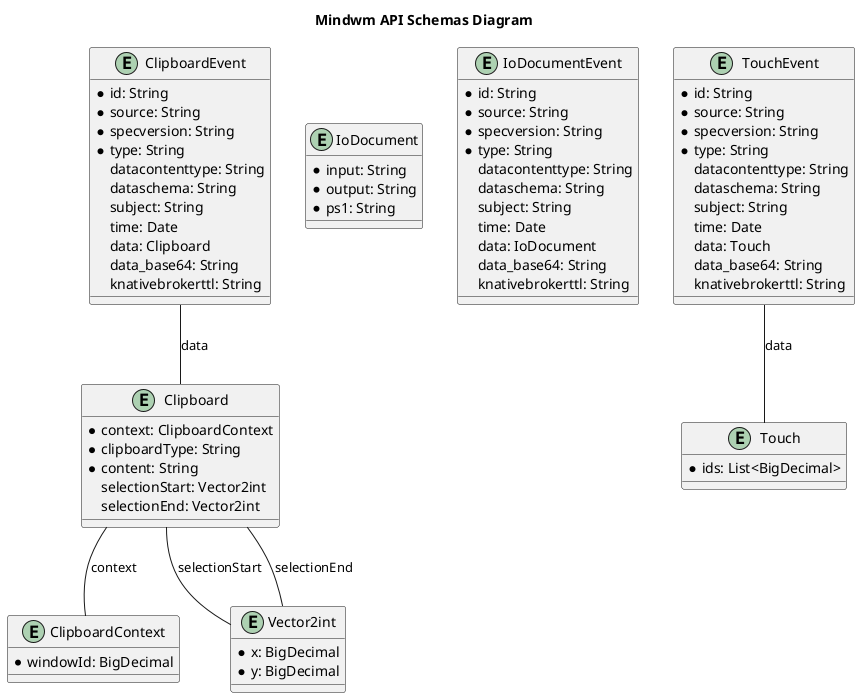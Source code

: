 @startuml

title Mindwm API Schemas Diagram

entity Clipboard {
    * context: ClipboardContext
    * clipboardType: String
    * content: String
    selectionStart: Vector2int
    selectionEnd: Vector2int
}

entity ClipboardContext {
    * windowId: BigDecimal
}

entity ClipboardEvent {
    * id: String
    * source: String
    * specversion: String
    * type: String
    datacontenttype: String
    dataschema: String
    subject: String
    time: Date
    data: Clipboard
    data_base64: String
    knativebrokerttl: String
}

entity IoDocument {
    * input: String
    * output: String
    * ps1: String
}

entity IoDocumentEvent {
    * id: String
    * source: String
    * specversion: String
    * type: String
    datacontenttype: String
    dataschema: String
    subject: String
    time: Date
    data: IoDocument
    data_base64: String
    knativebrokerttl: String
}

entity Touch {
    * ids: List<BigDecimal>
}

entity TouchEvent {
    * id: String
    * source: String
    * specversion: String
    * type: String
    datacontenttype: String
    dataschema: String
    subject: String
    time: Date
    data: Touch
    data_base64: String
    knativebrokerttl: String
}

entity Vector2int {
    * x: BigDecimal
    * y: BigDecimal
}


ClipboardEvent -- Clipboard : data
TouchEvent -- Touch : data
Clipboard -- ClipboardContext : context
Clipboard -- Vector2int : selectionStart
Clipboard -- Vector2int : selectionEnd

@enduml